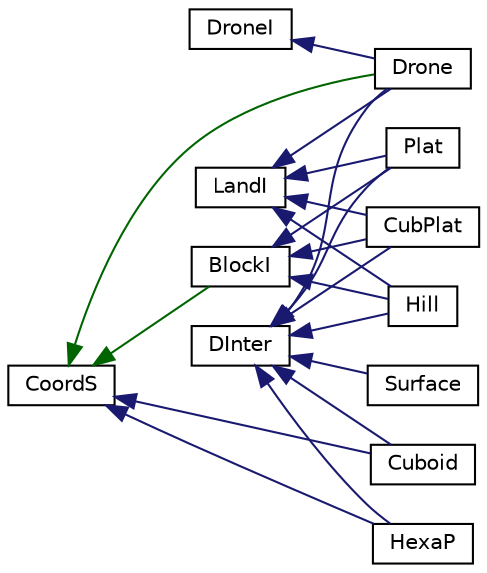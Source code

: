 digraph "Graficzna hierarchia klas"
{
 // LATEX_PDF_SIZE
  edge [fontname="Helvetica",fontsize="10",labelfontname="Helvetica",labelfontsize="10"];
  node [fontname="Helvetica",fontsize="10",shape=record];
  rankdir="LR";
  Node0 [label="CoordS",height=0.2,width=0.4,color="black", fillcolor="white", style="filled",URL="$class_coord_s.html",tooltip="Modeluje pojęcie klasy CoordS."];
  Node0 -> Node1 [dir="back",color="darkgreen",fontsize="10",style="solid",fontname="Helvetica"];
  Node1 [label="BlockI",height=0.2,width=0.4,color="black", fillcolor="white", style="filled",URL="$class_block_i.html",tooltip="Modeluje pojęcie klasy BlockI."];
  Node1 -> Node2 [dir="back",color="midnightblue",fontsize="10",style="solid",fontname="Helvetica"];
  Node2 [label="CubPlat",height=0.2,width=0.4,color="black", fillcolor="white", style="filled",URL="$class_cub_plat.html",tooltip="Modeluje pojęcie obiektu klasy CubPlat."];
  Node1 -> Node3 [dir="back",color="midnightblue",fontsize="10",style="solid",fontname="Helvetica"];
  Node3 [label="Hill",height=0.2,width=0.4,color="black", fillcolor="white", style="filled",URL="$class_hill.html",tooltip="Modeluje pojęcie obiektu Hill - wzgorze będącego przeszkodą Tworzy obiekt złożony z losowej liczby wi..."];
  Node1 -> Node4 [dir="back",color="midnightblue",fontsize="10",style="solid",fontname="Helvetica"];
  Node4 [label="Plat",height=0.2,width=0.4,color="black", fillcolor="white", style="filled",URL="$class_plat.html",tooltip="Modeluje pojęcie płaskowyżu jako obiektu będącego przeszkodą Tworzy obiekt złożony z losowej liczby w..."];
  Node0 -> Node5 [dir="back",color="midnightblue",fontsize="10",style="solid",fontname="Helvetica"];
  Node5 [label="Cuboid",height=0.2,width=0.4,color="black", fillcolor="white", style="filled",URL="$class_cuboid.html",tooltip="Modeluje pojęcie klasy Cuboid."];
  Node0 -> Node6 [dir="back",color="darkgreen",fontsize="10",style="solid",fontname="Helvetica"];
  Node6 [label="Drone",height=0.2,width=0.4,color="black", fillcolor="white", style="filled",URL="$class_drone.html",tooltip="Modeluje pojęcie Drona jako złożonego obiektu Tworzy obiekt dron złożony z korpusu,..."];
  Node0 -> Node7 [dir="back",color="midnightblue",fontsize="10",style="solid",fontname="Helvetica"];
  Node7 [label="HexaP",height=0.2,width=0.4,color="black", fillcolor="white", style="filled",URL="$class_hexa_p.html",tooltip="Modeluje pojęcie klasy HexaP."];
  Node10 [label="DInter",height=0.2,width=0.4,color="black", fillcolor="white", style="filled",URL="$class_d_inter.html",tooltip="Modeluje pojęcie klasy DInter."];
  Node10 -> Node2 [dir="back",color="midnightblue",fontsize="10",style="solid",fontname="Helvetica"];
  Node10 -> Node5 [dir="back",color="midnightblue",fontsize="10",style="solid",fontname="Helvetica"];
  Node10 -> Node6 [dir="back",color="midnightblue",fontsize="10",style="solid",fontname="Helvetica"];
  Node10 -> Node7 [dir="back",color="midnightblue",fontsize="10",style="solid",fontname="Helvetica"];
  Node10 -> Node3 [dir="back",color="midnightblue",fontsize="10",style="solid",fontname="Helvetica"];
  Node10 -> Node4 [dir="back",color="midnightblue",fontsize="10",style="solid",fontname="Helvetica"];
  Node10 -> Node11 [dir="back",color="midnightblue",fontsize="10",style="solid",fontname="Helvetica"];
  Node11 [label="Surface",height=0.2,width=0.4,color="black", fillcolor="white", style="filled",URL="$class_surface.html",tooltip="Modeluje pojęcie klasy Surface."];
  Node14 [label="DroneI",height=0.2,width=0.4,color="black", fillcolor="white", style="filled",URL="$class_drone_i.html",tooltip="Modeluje pojęcie klasy DoneI."];
  Node14 -> Node6 [dir="back",color="midnightblue",fontsize="10",style="solid",fontname="Helvetica"];
  Node15 [label="LandI",height=0.2,width=0.4,color="black", fillcolor="white", style="filled",URL="$class_land_i.html",tooltip="Modeluje pojęcie klasy LandI."];
  Node15 -> Node2 [dir="back",color="midnightblue",fontsize="10",style="solid",fontname="Helvetica"];
  Node15 -> Node6 [dir="back",color="midnightblue",fontsize="10",style="solid",fontname="Helvetica"];
  Node15 -> Node3 [dir="back",color="midnightblue",fontsize="10",style="solid",fontname="Helvetica"];
  Node15 -> Node4 [dir="back",color="midnightblue",fontsize="10",style="solid",fontname="Helvetica"];
}
